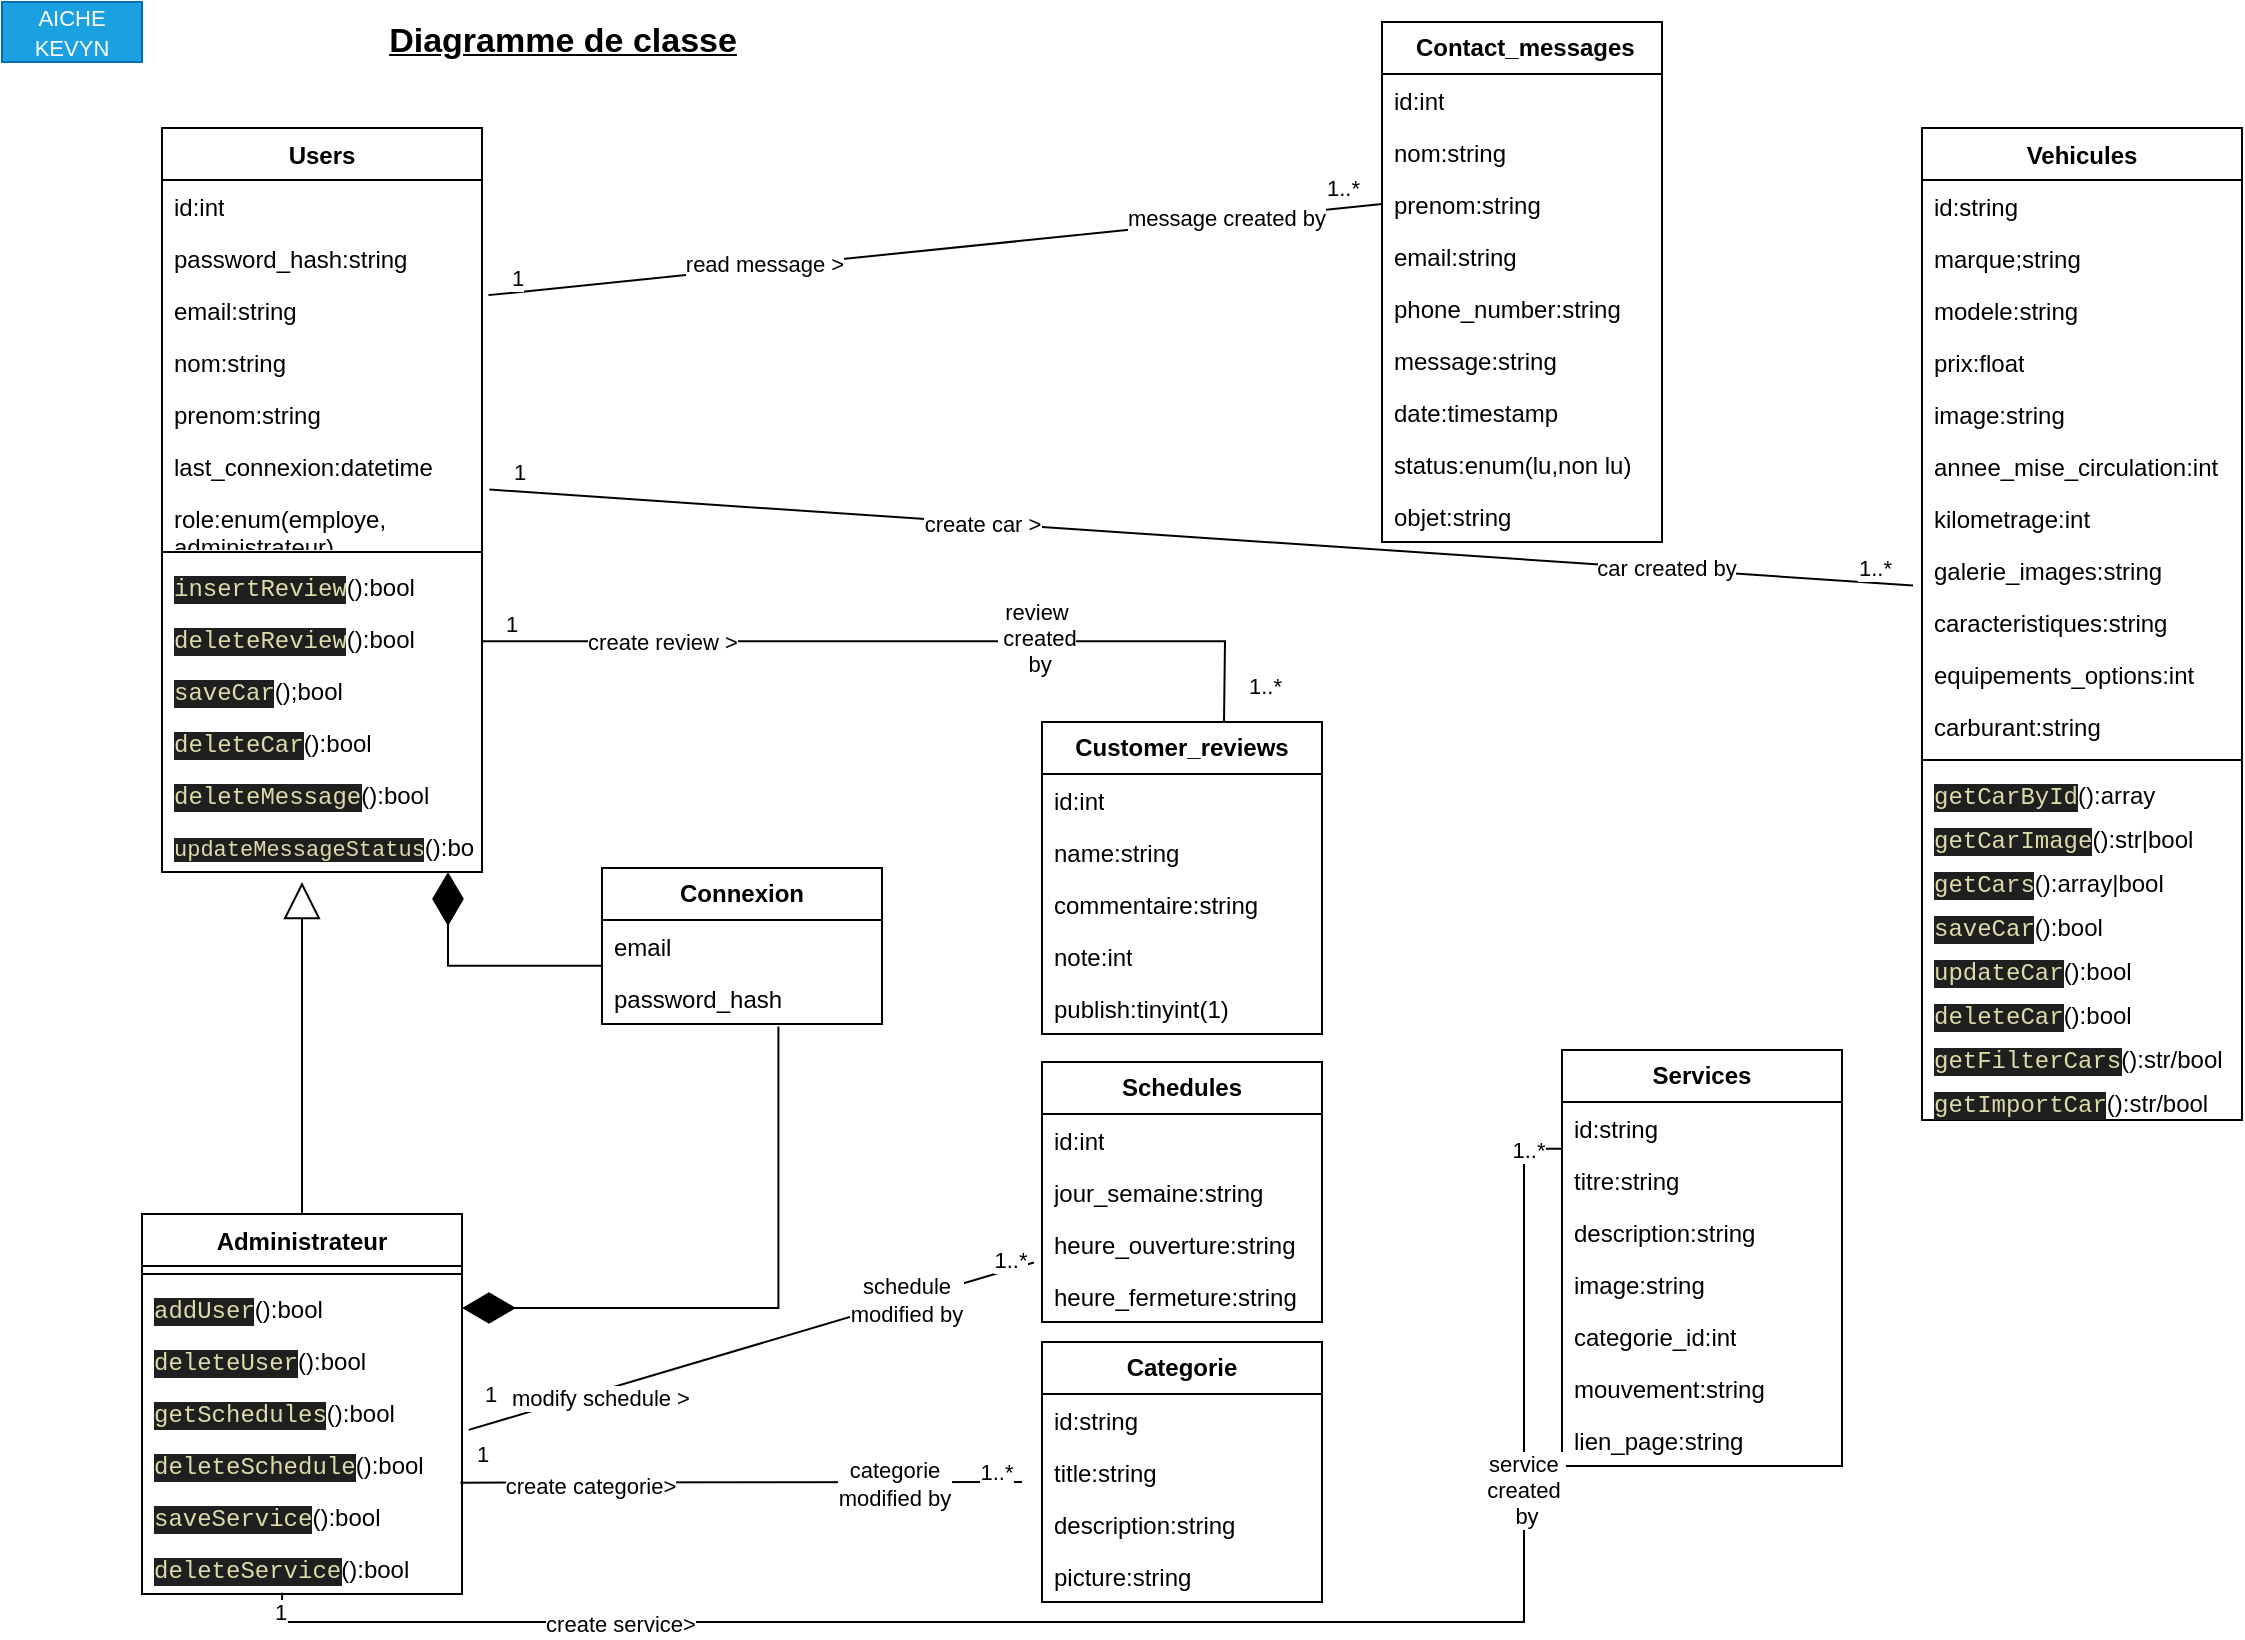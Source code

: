 <mxfile>
    <diagram name="Page-1" id="c4acf3e9-155e-7222-9cf6-157b1a14988f">
        <mxGraphModel dx="922" dy="896" grid="1" gridSize="10" guides="1" tooltips="1" connect="1" arrows="1" fold="1" page="1" pageScale="1" pageWidth="1169" pageHeight="827" background="none" math="0" shadow="0">
            <root>
                <mxCell id="0"/>
                <mxCell id="1" parent="0"/>
                <mxCell id="53FlVlRFDSj_RtPamVcs-13" value="&lt;b&gt;Services&lt;/b&gt;" style="swimlane;fontStyle=0;childLayout=stackLayout;horizontal=1;startSize=26;fillColor=none;horizontalStack=0;resizeParent=1;resizeParentMax=0;resizeLast=0;collapsible=1;marginBottom=0;whiteSpace=wrap;html=1;" parent="1" vertex="1">
                    <mxGeometry x="780" y="524" width="140" height="208" as="geometry"/>
                </mxCell>
                <mxCell id="53FlVlRFDSj_RtPamVcs-14" value="id:string" style="text;strokeColor=none;fillColor=none;align=left;verticalAlign=top;spacingLeft=4;spacingRight=4;overflow=hidden;rotatable=0;points=[[0,0.5],[1,0.5]];portConstraint=eastwest;whiteSpace=wrap;html=1;" parent="53FlVlRFDSj_RtPamVcs-13" vertex="1">
                    <mxGeometry y="26" width="140" height="26" as="geometry"/>
                </mxCell>
                <mxCell id="53FlVlRFDSj_RtPamVcs-15" value="titre:string" style="text;strokeColor=none;fillColor=none;align=left;verticalAlign=top;spacingLeft=4;spacingRight=4;overflow=hidden;rotatable=0;points=[[0,0.5],[1,0.5]];portConstraint=eastwest;whiteSpace=wrap;html=1;" parent="53FlVlRFDSj_RtPamVcs-13" vertex="1">
                    <mxGeometry y="52" width="140" height="26" as="geometry"/>
                </mxCell>
                <mxCell id="53FlVlRFDSj_RtPamVcs-16" value="description:string&lt;br&gt;" style="text;strokeColor=none;fillColor=none;align=left;verticalAlign=top;spacingLeft=4;spacingRight=4;overflow=hidden;rotatable=0;points=[[0,0.5],[1,0.5]];portConstraint=eastwest;whiteSpace=wrap;html=1;" parent="53FlVlRFDSj_RtPamVcs-13" vertex="1">
                    <mxGeometry y="78" width="140" height="26" as="geometry"/>
                </mxCell>
                <mxCell id="lZW8MPcfNKG7ufnOLVbW-39" value="image:string" style="text;strokeColor=none;fillColor=none;align=left;verticalAlign=top;spacingLeft=4;spacingRight=4;overflow=hidden;rotatable=0;points=[[0,0.5],[1,0.5]];portConstraint=eastwest;whiteSpace=wrap;html=1;" parent="53FlVlRFDSj_RtPamVcs-13" vertex="1">
                    <mxGeometry y="104" width="140" height="26" as="geometry"/>
                </mxCell>
                <mxCell id="8" value="categorie_id:int" style="text;strokeColor=none;fillColor=none;align=left;verticalAlign=top;spacingLeft=4;spacingRight=4;overflow=hidden;rotatable=0;points=[[0,0.5],[1,0.5]];portConstraint=eastwest;whiteSpace=wrap;html=1;" vertex="1" parent="53FlVlRFDSj_RtPamVcs-13">
                    <mxGeometry y="130" width="140" height="26" as="geometry"/>
                </mxCell>
                <mxCell id="9" value="mouvement:string" style="text;strokeColor=none;fillColor=none;align=left;verticalAlign=top;spacingLeft=4;spacingRight=4;overflow=hidden;rotatable=0;points=[[0,0.5],[1,0.5]];portConstraint=eastwest;whiteSpace=wrap;html=1;" vertex="1" parent="53FlVlRFDSj_RtPamVcs-13">
                    <mxGeometry y="156" width="140" height="26" as="geometry"/>
                </mxCell>
                <mxCell id="10" value="lien_page:string" style="text;strokeColor=none;fillColor=none;align=left;verticalAlign=top;spacingLeft=4;spacingRight=4;overflow=hidden;rotatable=0;points=[[0,0.5],[1,0.5]];portConstraint=eastwest;whiteSpace=wrap;html=1;" vertex="1" parent="53FlVlRFDSj_RtPamVcs-13">
                    <mxGeometry y="182" width="140" height="26" as="geometry"/>
                </mxCell>
                <mxCell id="53FlVlRFDSj_RtPamVcs-17" value="&lt;b&gt;Schedules&lt;/b&gt;" style="swimlane;fontStyle=0;childLayout=stackLayout;horizontal=1;startSize=26;fillColor=none;horizontalStack=0;resizeParent=1;resizeParentMax=0;resizeLast=0;collapsible=1;marginBottom=0;whiteSpace=wrap;html=1;" parent="1" vertex="1">
                    <mxGeometry x="520" y="530" width="140" height="130" as="geometry"/>
                </mxCell>
                <mxCell id="53FlVlRFDSj_RtPamVcs-18" value="id:int" style="text;strokeColor=none;fillColor=none;align=left;verticalAlign=top;spacingLeft=4;spacingRight=4;overflow=hidden;rotatable=0;points=[[0,0.5],[1,0.5]];portConstraint=eastwest;whiteSpace=wrap;html=1;" parent="53FlVlRFDSj_RtPamVcs-17" vertex="1">
                    <mxGeometry y="26" width="140" height="26" as="geometry"/>
                </mxCell>
                <mxCell id="53FlVlRFDSj_RtPamVcs-19" value="jour_semaine:string" style="text;strokeColor=none;fillColor=none;align=left;verticalAlign=top;spacingLeft=4;spacingRight=4;overflow=hidden;rotatable=0;points=[[0,0.5],[1,0.5]];portConstraint=eastwest;whiteSpace=wrap;html=1;" parent="53FlVlRFDSj_RtPamVcs-17" vertex="1">
                    <mxGeometry y="52" width="140" height="26" as="geometry"/>
                </mxCell>
                <mxCell id="53FlVlRFDSj_RtPamVcs-20" value="heure_ouverture:string" style="text;strokeColor=none;fillColor=none;align=left;verticalAlign=top;spacingLeft=4;spacingRight=4;overflow=hidden;rotatable=0;points=[[0,0.5],[1,0.5]];portConstraint=eastwest;whiteSpace=wrap;html=1;" parent="53FlVlRFDSj_RtPamVcs-17" vertex="1">
                    <mxGeometry y="78" width="140" height="26" as="geometry"/>
                </mxCell>
                <mxCell id="53FlVlRFDSj_RtPamVcs-23" value="heure_fermeture:string" style="text;strokeColor=none;fillColor=none;align=left;verticalAlign=top;spacingLeft=4;spacingRight=4;overflow=hidden;rotatable=0;points=[[0,0.5],[1,0.5]];portConstraint=eastwest;whiteSpace=wrap;html=1;" parent="53FlVlRFDSj_RtPamVcs-17" vertex="1">
                    <mxGeometry y="104" width="140" height="26" as="geometry"/>
                </mxCell>
                <mxCell id="53FlVlRFDSj_RtPamVcs-39" value="Users" style="swimlane;fontStyle=1;align=center;verticalAlign=top;childLayout=stackLayout;horizontal=1;startSize=26;horizontalStack=0;resizeParent=1;resizeParentMax=0;resizeLast=0;collapsible=1;marginBottom=0;whiteSpace=wrap;html=1;" parent="1" vertex="1">
                    <mxGeometry x="80" y="63" width="160" height="372" as="geometry"/>
                </mxCell>
                <mxCell id="53FlVlRFDSj_RtPamVcs-40" value="id:int" style="text;strokeColor=none;fillColor=none;align=left;verticalAlign=top;spacingLeft=4;spacingRight=4;overflow=hidden;rotatable=0;points=[[0,0.5],[1,0.5]];portConstraint=eastwest;whiteSpace=wrap;html=1;" parent="53FlVlRFDSj_RtPamVcs-39" vertex="1">
                    <mxGeometry y="26" width="160" height="26" as="geometry"/>
                </mxCell>
                <mxCell id="3" value="password_hash:string" style="text;strokeColor=none;fillColor=none;align=left;verticalAlign=top;spacingLeft=4;spacingRight=4;overflow=hidden;rotatable=0;points=[[0,0.5],[1,0.5]];portConstraint=eastwest;whiteSpace=wrap;html=1;" parent="53FlVlRFDSj_RtPamVcs-39" vertex="1">
                    <mxGeometry y="52" width="160" height="26" as="geometry"/>
                </mxCell>
                <mxCell id="53FlVlRFDSj_RtPamVcs-45" value="email:string" style="text;strokeColor=none;fillColor=none;align=left;verticalAlign=top;spacingLeft=4;spacingRight=4;overflow=hidden;rotatable=0;points=[[0,0.5],[1,0.5]];portConstraint=eastwest;whiteSpace=wrap;html=1;" parent="53FlVlRFDSj_RtPamVcs-39" vertex="1">
                    <mxGeometry y="78" width="160" height="26" as="geometry"/>
                </mxCell>
                <mxCell id="53FlVlRFDSj_RtPamVcs-47" value="nom:string" style="text;strokeColor=none;fillColor=none;align=left;verticalAlign=top;spacingLeft=4;spacingRight=4;overflow=hidden;rotatable=0;points=[[0,0.5],[1,0.5]];portConstraint=eastwest;whiteSpace=wrap;html=1;" parent="53FlVlRFDSj_RtPamVcs-39" vertex="1">
                    <mxGeometry y="104" width="160" height="26" as="geometry"/>
                </mxCell>
                <mxCell id="53FlVlRFDSj_RtPamVcs-48" value="prenom:string" style="text;strokeColor=none;fillColor=none;align=left;verticalAlign=top;spacingLeft=4;spacingRight=4;overflow=hidden;rotatable=0;points=[[0,0.5],[1,0.5]];portConstraint=eastwest;whiteSpace=wrap;html=1;" parent="53FlVlRFDSj_RtPamVcs-39" vertex="1">
                    <mxGeometry y="130" width="160" height="26" as="geometry"/>
                </mxCell>
                <mxCell id="lZW8MPcfNKG7ufnOLVbW-33" value="last_connexion:datetime" style="text;strokeColor=none;fillColor=none;align=left;verticalAlign=top;spacingLeft=4;spacingRight=4;overflow=hidden;rotatable=0;points=[[0,0.5],[1,0.5]];portConstraint=eastwest;whiteSpace=wrap;html=1;" parent="53FlVlRFDSj_RtPamVcs-39" vertex="1">
                    <mxGeometry y="156" width="160" height="26" as="geometry"/>
                </mxCell>
                <mxCell id="4" value="role:enum(employe, administrateur)" style="text;strokeColor=none;fillColor=none;align=left;verticalAlign=top;spacingLeft=4;spacingRight=4;overflow=hidden;rotatable=0;points=[[0,0.5],[1,0.5]];portConstraint=eastwest;whiteSpace=wrap;html=1;" parent="53FlVlRFDSj_RtPamVcs-39" vertex="1">
                    <mxGeometry y="182" width="160" height="26" as="geometry"/>
                </mxCell>
                <mxCell id="53FlVlRFDSj_RtPamVcs-41" value="" style="line;strokeWidth=1;fillColor=none;align=left;verticalAlign=middle;spacingTop=-1;spacingLeft=3;spacingRight=3;rotatable=0;labelPosition=right;points=[];portConstraint=eastwest;strokeColor=inherit;" parent="53FlVlRFDSj_RtPamVcs-39" vertex="1">
                    <mxGeometry y="208" width="160" height="8" as="geometry"/>
                </mxCell>
                <mxCell id="53FlVlRFDSj_RtPamVcs-42" value="&lt;span style=&quot;color: rgb(220, 220, 170); background-color: rgb(31, 31, 31); font-family: Consolas, &amp;quot;Courier New&amp;quot;, monospace;&quot;&gt;insertReview&lt;/span&gt;():bool" style="text;strokeColor=none;fillColor=none;align=left;verticalAlign=top;spacingLeft=4;spacingRight=4;overflow=hidden;rotatable=0;points=[[0,0.5],[1,0.5]];portConstraint=eastwest;whiteSpace=wrap;html=1;" parent="53FlVlRFDSj_RtPamVcs-39" vertex="1">
                    <mxGeometry y="216" width="160" height="26" as="geometry"/>
                </mxCell>
                <mxCell id="jp3fMDy3cj_2V2bVGMQW-10" value="&lt;span style=&quot;color: rgb(220, 220, 170); background-color: rgb(31, 31, 31); font-family: Consolas, &amp;quot;Courier New&amp;quot;, monospace;&quot;&gt;deleteReview&lt;/span&gt;():bool" style="text;strokeColor=none;fillColor=none;align=left;verticalAlign=top;spacingLeft=4;spacingRight=4;overflow=hidden;rotatable=0;points=[[0,0.5],[1,0.5]];portConstraint=eastwest;whiteSpace=wrap;html=1;" parent="53FlVlRFDSj_RtPamVcs-39" vertex="1">
                    <mxGeometry y="242" width="160" height="26" as="geometry"/>
                </mxCell>
                <mxCell id="53FlVlRFDSj_RtPamVcs-43" value="&lt;span style=&quot;color: rgb(220, 220, 170); background-color: rgb(31, 31, 31); font-family: Consolas, &amp;quot;Courier New&amp;quot;, monospace;&quot;&gt;saveCar&lt;/span&gt;();bool" style="text;strokeColor=none;fillColor=none;align=left;verticalAlign=top;spacingLeft=4;spacingRight=4;overflow=hidden;rotatable=0;points=[[0,0.5],[1,0.5]];portConstraint=eastwest;whiteSpace=wrap;html=1;" parent="53FlVlRFDSj_RtPamVcs-39" vertex="1">
                    <mxGeometry y="268" width="160" height="26" as="geometry"/>
                </mxCell>
                <mxCell id="jp3fMDy3cj_2V2bVGMQW-9" value="&lt;span style=&quot;color: rgb(220, 220, 170); background-color: rgb(31, 31, 31); font-family: Consolas, &amp;quot;Courier New&amp;quot;, monospace;&quot;&gt;deleteCar&lt;/span&gt;():bool" style="text;strokeColor=none;fillColor=none;align=left;verticalAlign=top;spacingLeft=4;spacingRight=4;overflow=hidden;rotatable=0;points=[[0,0.5],[1,0.5]];portConstraint=eastwest;whiteSpace=wrap;html=1;" parent="53FlVlRFDSj_RtPamVcs-39" vertex="1">
                    <mxGeometry y="294" width="160" height="26" as="geometry"/>
                </mxCell>
                <mxCell id="27" value="&lt;span style=&quot;color: rgb(220, 220, 170); background-color: rgb(31, 31, 31); font-family: Consolas, &amp;quot;Courier New&amp;quot;, monospace;&quot;&gt;deleteMessage&lt;/span&gt;():bool" style="text;strokeColor=none;fillColor=none;align=left;verticalAlign=top;spacingLeft=4;spacingRight=4;overflow=hidden;rotatable=0;points=[[0,0.5],[1,0.5]];portConstraint=eastwest;whiteSpace=wrap;html=1;" vertex="1" parent="53FlVlRFDSj_RtPamVcs-39">
                    <mxGeometry y="320" width="160" height="26" as="geometry"/>
                </mxCell>
                <mxCell id="28" value="&lt;span style=&quot;color: rgb(220, 220, 170); background-color: rgb(31, 31, 31); font-family: Consolas, &amp;quot;Courier New&amp;quot;, monospace; font-size: 11px;&quot;&gt;updateMessageStatus&lt;/span&gt;():bool" style="text;strokeColor=none;fillColor=none;align=left;verticalAlign=top;spacingLeft=4;spacingRight=4;overflow=hidden;rotatable=0;points=[[0,0.5],[1,0.5]];portConstraint=eastwest;whiteSpace=wrap;html=1;" vertex="1" parent="53FlVlRFDSj_RtPamVcs-39">
                    <mxGeometry y="346" width="160" height="26" as="geometry"/>
                </mxCell>
                <mxCell id="53FlVlRFDSj_RtPamVcs-49" value="Administrateur" style="swimlane;fontStyle=1;align=center;verticalAlign=top;childLayout=stackLayout;horizontal=1;startSize=26;horizontalStack=0;resizeParent=1;resizeParentMax=0;resizeLast=0;collapsible=1;marginBottom=0;whiteSpace=wrap;html=1;" parent="1" vertex="1">
                    <mxGeometry x="70" y="606" width="160" height="190" as="geometry"/>
                </mxCell>
                <mxCell id="53FlVlRFDSj_RtPamVcs-56" value="" style="line;strokeWidth=1;fillColor=none;align=left;verticalAlign=middle;spacingTop=-1;spacingLeft=3;spacingRight=3;rotatable=0;labelPosition=right;points=[];portConstraint=eastwest;strokeColor=inherit;" parent="53FlVlRFDSj_RtPamVcs-49" vertex="1">
                    <mxGeometry y="26" width="160" height="8" as="geometry"/>
                </mxCell>
                <mxCell id="53FlVlRFDSj_RtPamVcs-57" value="&lt;span style=&quot;color: rgb(220, 220, 170); background-color: rgb(31, 31, 31); font-family: Consolas, &amp;quot;Courier New&amp;quot;, monospace;&quot;&gt;addUser&lt;/span&gt;():bool" style="text;strokeColor=none;fillColor=none;align=left;verticalAlign=top;spacingLeft=4;spacingRight=4;overflow=hidden;rotatable=0;points=[[0,0.5],[1,0.5]];portConstraint=eastwest;whiteSpace=wrap;html=1;" parent="53FlVlRFDSj_RtPamVcs-49" vertex="1">
                    <mxGeometry y="34" width="160" height="26" as="geometry"/>
                </mxCell>
                <mxCell id="jp3fMDy3cj_2V2bVGMQW-17" value="&lt;span style=&quot;color: rgb(220, 220, 170); background-color: rgb(31, 31, 31); font-family: Consolas, &amp;quot;Courier New&amp;quot;, monospace;&quot;&gt;deleteUser&lt;/span&gt;():bool" style="text;strokeColor=none;fillColor=none;align=left;verticalAlign=top;spacingLeft=4;spacingRight=4;overflow=hidden;rotatable=0;points=[[0,0.5],[1,0.5]];portConstraint=eastwest;whiteSpace=wrap;html=1;" parent="53FlVlRFDSj_RtPamVcs-49" vertex="1">
                    <mxGeometry y="60" width="160" height="26" as="geometry"/>
                </mxCell>
                <mxCell id="53FlVlRFDSj_RtPamVcs-58" value="&lt;span style=&quot;color: rgb(220, 220, 170); background-color: rgb(31, 31, 31); font-family: Consolas, &amp;quot;Courier New&amp;quot;, monospace;&quot;&gt;getSchedules&lt;/span&gt;():bool" style="text;strokeColor=none;fillColor=none;align=left;verticalAlign=top;spacingLeft=4;spacingRight=4;overflow=hidden;rotatable=0;points=[[0,0.5],[1,0.5]];portConstraint=eastwest;whiteSpace=wrap;html=1;" parent="53FlVlRFDSj_RtPamVcs-49" vertex="1">
                    <mxGeometry y="86" width="160" height="26" as="geometry"/>
                </mxCell>
                <mxCell id="jp3fMDy3cj_2V2bVGMQW-16" value="&lt;span style=&quot;color: rgb(220, 220, 170); background-color: rgb(31, 31, 31); font-family: Consolas, &amp;quot;Courier New&amp;quot;, monospace;&quot;&gt;deleteSchedule&lt;/span&gt;():bool" style="text;strokeColor=none;fillColor=none;align=left;verticalAlign=top;spacingLeft=4;spacingRight=4;overflow=hidden;rotatable=0;points=[[0,0.5],[1,0.5]];portConstraint=eastwest;whiteSpace=wrap;html=1;" parent="53FlVlRFDSj_RtPamVcs-49" vertex="1">
                    <mxGeometry y="112" width="160" height="26" as="geometry"/>
                </mxCell>
                <mxCell id="53FlVlRFDSj_RtPamVcs-62" value="&lt;span style=&quot;color: rgb(220, 220, 170); background-color: rgb(31, 31, 31); font-family: Consolas, &amp;quot;Courier New&amp;quot;, monospace;&quot;&gt;saveService&lt;/span&gt;():bool" style="text;strokeColor=none;fillColor=none;align=left;verticalAlign=top;spacingLeft=4;spacingRight=4;overflow=hidden;rotatable=0;points=[[0,0.5],[1,0.5]];portConstraint=eastwest;whiteSpace=wrap;html=1;" parent="53FlVlRFDSj_RtPamVcs-49" vertex="1">
                    <mxGeometry y="138" width="160" height="26" as="geometry"/>
                </mxCell>
                <mxCell id="jp3fMDy3cj_2V2bVGMQW-13" value="&lt;span style=&quot;color: rgb(220, 220, 170); background-color: rgb(31, 31, 31); font-family: Consolas, &amp;quot;Courier New&amp;quot;, monospace;&quot;&gt;deleteService&lt;/span&gt;():bool" style="text;strokeColor=none;fillColor=none;align=left;verticalAlign=top;spacingLeft=4;spacingRight=4;overflow=hidden;rotatable=0;points=[[0,0.5],[1,0.5]];portConstraint=eastwest;whiteSpace=wrap;html=1;" parent="53FlVlRFDSj_RtPamVcs-49" vertex="1">
                    <mxGeometry y="164" width="160" height="26" as="geometry"/>
                </mxCell>
                <mxCell id="53FlVlRFDSj_RtPamVcs-61" value="" style="endArrow=block;endSize=16;endFill=0;html=1;rounded=0;exitX=0.5;exitY=0;exitDx=0;exitDy=0;" parent="1" source="53FlVlRFDSj_RtPamVcs-49" edge="1">
                    <mxGeometry width="160" relative="1" as="geometry">
                        <mxPoint x="980" y="563" as="sourcePoint"/>
                        <mxPoint x="150" y="440" as="targetPoint"/>
                    </mxGeometry>
                </mxCell>
                <mxCell id="53FlVlRFDSj_RtPamVcs-63" value="&lt;font style=&quot;font-size: 17px;&quot;&gt;&lt;u style=&quot;&quot;&gt;Diagramme de classe&lt;/u&gt;&lt;/font&gt;" style="text;align=center;fontStyle=1;verticalAlign=middle;spacingLeft=3;spacingRight=3;strokeColor=none;rotatable=0;points=[[0,0.5],[1,0.5]];portConstraint=eastwest;html=1;" parent="1" vertex="1">
                    <mxGeometry x="110" width="340" height="40" as="geometry"/>
                </mxCell>
                <mxCell id="53FlVlRFDSj_RtPamVcs-64" value="&lt;b&gt;Customer_reviews&lt;/b&gt;" style="swimlane;fontStyle=0;childLayout=stackLayout;horizontal=1;startSize=26;fillColor=none;horizontalStack=0;resizeParent=1;resizeParentMax=0;resizeLast=0;collapsible=1;marginBottom=0;whiteSpace=wrap;html=1;" parent="1" vertex="1">
                    <mxGeometry x="520" y="360" width="140" height="156" as="geometry">
                        <mxRectangle x="530" y="401" width="90" height="30" as="alternateBounds"/>
                    </mxGeometry>
                </mxCell>
                <mxCell id="53FlVlRFDSj_RtPamVcs-65" value="id:int" style="text;strokeColor=none;fillColor=none;align=left;verticalAlign=top;spacingLeft=4;spacingRight=4;overflow=hidden;rotatable=0;points=[[0,0.5],[1,0.5]];portConstraint=eastwest;whiteSpace=wrap;html=1;" parent="53FlVlRFDSj_RtPamVcs-64" vertex="1">
                    <mxGeometry y="26" width="140" height="26" as="geometry"/>
                </mxCell>
                <mxCell id="53FlVlRFDSj_RtPamVcs-70" value="name:string" style="text;strokeColor=none;fillColor=none;align=left;verticalAlign=top;spacingLeft=4;spacingRight=4;overflow=hidden;rotatable=0;points=[[0,0.5],[1,0.5]];portConstraint=eastwest;whiteSpace=wrap;html=1;" parent="53FlVlRFDSj_RtPamVcs-64" vertex="1">
                    <mxGeometry y="52" width="140" height="26" as="geometry"/>
                </mxCell>
                <mxCell id="53FlVlRFDSj_RtPamVcs-71" value="commentaire:string" style="text;strokeColor=none;fillColor=none;align=left;verticalAlign=top;spacingLeft=4;spacingRight=4;overflow=hidden;rotatable=0;points=[[0,0.5],[1,0.5]];portConstraint=eastwest;whiteSpace=wrap;html=1;" parent="53FlVlRFDSj_RtPamVcs-64" vertex="1">
                    <mxGeometry y="78" width="140" height="26" as="geometry"/>
                </mxCell>
                <mxCell id="53FlVlRFDSj_RtPamVcs-72" value="note:int" style="text;strokeColor=none;fillColor=none;align=left;verticalAlign=top;spacingLeft=4;spacingRight=4;overflow=hidden;rotatable=0;points=[[0,0.5],[1,0.5]];portConstraint=eastwest;whiteSpace=wrap;html=1;" parent="53FlVlRFDSj_RtPamVcs-64" vertex="1">
                    <mxGeometry y="104" width="140" height="26" as="geometry"/>
                </mxCell>
                <mxCell id="5" value="publish:tinyint(1)" style="text;strokeColor=none;fillColor=none;align=left;verticalAlign=top;spacingLeft=4;spacingRight=4;overflow=hidden;rotatable=0;points=[[0,0.5],[1,0.5]];portConstraint=eastwest;whiteSpace=wrap;html=1;" parent="53FlVlRFDSj_RtPamVcs-64" vertex="1">
                    <mxGeometry y="130" width="140" height="26" as="geometry"/>
                </mxCell>
                <mxCell id="53FlVlRFDSj_RtPamVcs-79" value="" style="endArrow=none;html=1;rounded=0;entryX=-0.028;entryY=0.797;entryDx=0;entryDy=0;exitX=1.023;exitY=0.954;exitDx=0;exitDy=0;strokeColor=default;exitPerimeter=0;entryPerimeter=0;" parent="1" target="53FlVlRFDSj_RtPamVcs-33" edge="1" source="lZW8MPcfNKG7ufnOLVbW-33">
                    <mxGeometry relative="1" as="geometry">
                        <mxPoint x="240.32" y="198.096" as="sourcePoint"/>
                        <mxPoint x="930" y="203" as="targetPoint"/>
                        <Array as="points">
                            <mxPoint x="780" y="280"/>
                        </Array>
                    </mxGeometry>
                </mxCell>
                <mxCell id="53FlVlRFDSj_RtPamVcs-80" value="1" style="edgeLabel;resizable=0;html=1;align=left;verticalAlign=bottom;" parent="53FlVlRFDSj_RtPamVcs-79" connectable="0" vertex="1">
                    <mxGeometry x="-1" relative="1" as="geometry">
                        <mxPoint x="10" as="offset"/>
                    </mxGeometry>
                </mxCell>
                <mxCell id="53FlVlRFDSj_RtPamVcs-81" value="1..*" style="edgeLabel;resizable=0;html=1;align=right;verticalAlign=bottom;" parent="53FlVlRFDSj_RtPamVcs-79" connectable="0" vertex="1">
                    <mxGeometry x="1" relative="1" as="geometry">
                        <mxPoint x="-10" as="offset"/>
                    </mxGeometry>
                </mxCell>
                <mxCell id="53FlVlRFDSj_RtPamVcs-100" value="create car &amp;gt;" style="edgeLabel;html=1;align=center;verticalAlign=middle;resizable=0;points=[];arcSize=59;" parent="53FlVlRFDSj_RtPamVcs-79" vertex="1" connectable="0">
                    <mxGeometry x="-0.023" y="1" relative="1" as="geometry">
                        <mxPoint x="-102" y="-6" as="offset"/>
                    </mxGeometry>
                </mxCell>
                <mxCell id="jp3fMDy3cj_2V2bVGMQW-1" value="car created by" style="edgeLabel;html=1;align=center;verticalAlign=middle;resizable=0;points=[];" parent="53FlVlRFDSj_RtPamVcs-79" vertex="1" connectable="0">
                    <mxGeometry x="0.651" y="1" relative="1" as="geometry">
                        <mxPoint as="offset"/>
                    </mxGeometry>
                </mxCell>
                <mxCell id="53FlVlRFDSj_RtPamVcs-85" value="" style="endArrow=none;html=1;edgeStyle=orthogonalEdgeStyle;rounded=0;exitX=0.999;exitY=0.563;exitDx=0;exitDy=0;exitPerimeter=0;" parent="1" source="jp3fMDy3cj_2V2bVGMQW-10" edge="1">
                    <mxGeometry relative="1" as="geometry">
                        <mxPoint x="250" y="313" as="sourcePoint"/>
                        <mxPoint x="611" y="360" as="targetPoint"/>
                    </mxGeometry>
                </mxCell>
                <mxCell id="53FlVlRFDSj_RtPamVcs-86" value="1" style="edgeLabel;resizable=0;html=1;align=left;verticalAlign=bottom;" parent="53FlVlRFDSj_RtPamVcs-85" connectable="0" vertex="1">
                    <mxGeometry x="-1" relative="1" as="geometry">
                        <mxPoint x="10" as="offset"/>
                    </mxGeometry>
                </mxCell>
                <mxCell id="53FlVlRFDSj_RtPamVcs-87" value="1..*" style="edgeLabel;resizable=0;html=1;align=right;verticalAlign=bottom;" parent="53FlVlRFDSj_RtPamVcs-85" connectable="0" vertex="1">
                    <mxGeometry x="1" relative="1" as="geometry">
                        <mxPoint x="29" y="-9" as="offset"/>
                    </mxGeometry>
                </mxCell>
                <mxCell id="53FlVlRFDSj_RtPamVcs-102" value="create review &amp;gt;" style="edgeLabel;html=1;align=center;verticalAlign=middle;resizable=0;points=[];" parent="53FlVlRFDSj_RtPamVcs-85" vertex="1" connectable="0">
                    <mxGeometry x="0.25" relative="1" as="geometry">
                        <mxPoint x="-168" as="offset"/>
                    </mxGeometry>
                </mxCell>
                <mxCell id="jp3fMDy3cj_2V2bVGMQW-2" value="review&lt;br&gt;&amp;nbsp;created&lt;br&gt;&amp;nbsp;by" style="edgeLabel;html=1;align=center;verticalAlign=middle;resizable=0;points=[];" parent="53FlVlRFDSj_RtPamVcs-85" vertex="1" connectable="0">
                    <mxGeometry x="0.541" y="2" relative="1" as="geometry">
                        <mxPoint x="-41" as="offset"/>
                    </mxGeometry>
                </mxCell>
                <mxCell id="jp3fMDy3cj_2V2bVGMQW-26" value="" style="endArrow=none;html=1;rounded=0;exitX=1.021;exitY=-0.156;exitDx=0;exitDy=0;exitPerimeter=0;entryX=-0.029;entryY=-0.145;entryDx=0;entryDy=0;entryPerimeter=0;" parent="1" source="jp3fMDy3cj_2V2bVGMQW-16" target="53FlVlRFDSj_RtPamVcs-23" edge="1">
                    <mxGeometry width="50" height="50" relative="1" as="geometry">
                        <mxPoint x="390" y="683" as="sourcePoint"/>
                        <mxPoint x="510" y="710" as="targetPoint"/>
                        <Array as="points"/>
                    </mxGeometry>
                </mxCell>
                <mxCell id="jp3fMDy3cj_2V2bVGMQW-27" value="modify schedule &amp;gt;" style="edgeLabel;html=1;align=center;verticalAlign=middle;resizable=0;points=[];" parent="jp3fMDy3cj_2V2bVGMQW-26" vertex="1" connectable="0">
                    <mxGeometry x="-0.589" y="-3" relative="1" as="geometry">
                        <mxPoint x="7" y="-2" as="offset"/>
                    </mxGeometry>
                </mxCell>
                <mxCell id="jp3fMDy3cj_2V2bVGMQW-28" value="schedule&lt;br&gt;modified by" style="edgeLabel;html=1;align=center;verticalAlign=middle;resizable=0;points=[];" parent="jp3fMDy3cj_2V2bVGMQW-26" vertex="1" connectable="0">
                    <mxGeometry x="0.574" y="-1" relative="1" as="geometry">
                        <mxPoint x="-4" as="offset"/>
                    </mxGeometry>
                </mxCell>
                <mxCell id="jp3fMDy3cj_2V2bVGMQW-35" value="1" style="edgeLabel;html=1;align=center;verticalAlign=middle;resizable=0;points=[];" parent="jp3fMDy3cj_2V2bVGMQW-26" vertex="1" connectable="0">
                    <mxGeometry x="-0.921" y="1" relative="1" as="geometry">
                        <mxPoint y="-14" as="offset"/>
                    </mxGeometry>
                </mxCell>
                <mxCell id="jp3fMDy3cj_2V2bVGMQW-36" value="1..*" style="edgeLabel;html=1;align=center;verticalAlign=middle;resizable=0;points=[];" parent="jp3fMDy3cj_2V2bVGMQW-26" vertex="1" connectable="0">
                    <mxGeometry x="0.907" y="-3" relative="1" as="geometry">
                        <mxPoint y="-8" as="offset"/>
                    </mxGeometry>
                </mxCell>
                <mxCell id="jp3fMDy3cj_2V2bVGMQW-29" value="" style="endArrow=none;html=1;rounded=0;entryX=0.002;entryY=0.901;entryDx=0;entryDy=0;exitX=0.444;exitY=0.974;exitDx=0;exitDy=0;exitPerimeter=0;edgeStyle=orthogonalEdgeStyle;entryPerimeter=0;" parent="1" target="53FlVlRFDSj_RtPamVcs-14" edge="1">
                    <mxGeometry width="50" height="50" relative="1" as="geometry">
                        <mxPoint x="140.04" y="795.324" as="sourcePoint"/>
                        <mxPoint x="760" y="573" as="targetPoint"/>
                        <Array as="points">
                            <mxPoint x="140" y="810"/>
                            <mxPoint x="761" y="810"/>
                            <mxPoint x="761" y="573"/>
                        </Array>
                    </mxGeometry>
                </mxCell>
                <mxCell id="jp3fMDy3cj_2V2bVGMQW-30" value="create service&amp;gt;" style="edgeLabel;html=1;align=center;verticalAlign=middle;resizable=0;points=[];" parent="jp3fMDy3cj_2V2bVGMQW-29" vertex="1" connectable="0">
                    <mxGeometry x="-0.589" y="-3" relative="1" as="geometry">
                        <mxPoint y="-2" as="offset"/>
                    </mxGeometry>
                </mxCell>
                <mxCell id="jp3fMDy3cj_2V2bVGMQW-31" value="service&amp;nbsp;&lt;br&gt;created&amp;nbsp;&lt;br&gt;by" style="edgeLabel;html=1;align=center;verticalAlign=middle;resizable=0;points=[];" parent="jp3fMDy3cj_2V2bVGMQW-29" vertex="1" connectable="0">
                    <mxGeometry x="0.574" y="-1" relative="1" as="geometry">
                        <mxPoint as="offset"/>
                    </mxGeometry>
                </mxCell>
                <mxCell id="jp3fMDy3cj_2V2bVGMQW-32" value="1" style="edgeLabel;html=1;align=center;verticalAlign=middle;resizable=0;points=[];" parent="jp3fMDy3cj_2V2bVGMQW-29" vertex="1" connectable="0">
                    <mxGeometry x="-0.977" y="-1" relative="1" as="geometry">
                        <mxPoint y="-1" as="offset"/>
                    </mxGeometry>
                </mxCell>
                <mxCell id="jp3fMDy3cj_2V2bVGMQW-34" value="1..*" style="edgeLabel;html=1;align=center;verticalAlign=middle;resizable=0;points=[];" parent="jp3fMDy3cj_2V2bVGMQW-29" vertex="1" connectable="0">
                    <mxGeometry x="0.961" relative="1" as="geometry">
                        <mxPoint as="offset"/>
                    </mxGeometry>
                </mxCell>
                <mxCell id="lZW8MPcfNKG7ufnOLVbW-1" value="Vehicules" style="swimlane;fontStyle=1;align=center;verticalAlign=top;childLayout=stackLayout;horizontal=1;startSize=26;horizontalStack=0;resizeParent=1;resizeParentMax=0;resizeLast=0;collapsible=1;marginBottom=0;whiteSpace=wrap;html=1;" parent="1" vertex="1">
                    <mxGeometry x="960" y="63" width="160" height="496" as="geometry"/>
                </mxCell>
                <mxCell id="53FlVlRFDSj_RtPamVcs-25" value="id:string" style="text;strokeColor=none;fillColor=none;align=left;verticalAlign=top;spacingLeft=4;spacingRight=4;overflow=hidden;rotatable=0;points=[[0,0.5],[1,0.5]];portConstraint=eastwest;whiteSpace=wrap;html=1;" parent="lZW8MPcfNKG7ufnOLVbW-1" vertex="1">
                    <mxGeometry y="26" width="160" height="26" as="geometry"/>
                </mxCell>
                <mxCell id="53FlVlRFDSj_RtPamVcs-28" value="marque;string" style="text;strokeColor=none;fillColor=none;align=left;verticalAlign=top;spacingLeft=4;spacingRight=4;overflow=hidden;rotatable=0;points=[[0,0.5],[1,0.5]];portConstraint=eastwest;whiteSpace=wrap;html=1;" parent="lZW8MPcfNKG7ufnOLVbW-1" vertex="1">
                    <mxGeometry y="52" width="160" height="26" as="geometry"/>
                </mxCell>
                <mxCell id="53FlVlRFDSj_RtPamVcs-29" value="modele:string" style="text;strokeColor=none;fillColor=none;align=left;verticalAlign=top;spacingLeft=4;spacingRight=4;overflow=hidden;rotatable=0;points=[[0,0.5],[1,0.5]];portConstraint=eastwest;whiteSpace=wrap;html=1;" parent="lZW8MPcfNKG7ufnOLVbW-1" vertex="1">
                    <mxGeometry y="78" width="160" height="26" as="geometry"/>
                </mxCell>
                <mxCell id="53FlVlRFDSj_RtPamVcs-31" value="prix:float" style="text;strokeColor=none;fillColor=none;align=left;verticalAlign=top;spacingLeft=4;spacingRight=4;overflow=hidden;rotatable=0;points=[[0,0.5],[1,0.5]];portConstraint=eastwest;whiteSpace=wrap;html=1;" parent="lZW8MPcfNKG7ufnOLVbW-1" vertex="1">
                    <mxGeometry y="104" width="160" height="26" as="geometry"/>
                </mxCell>
                <mxCell id="53FlVlRFDSj_RtPamVcs-37" value="image:string" style="text;strokeColor=none;fillColor=none;align=left;verticalAlign=top;spacingLeft=4;spacingRight=4;overflow=hidden;rotatable=0;points=[[0,0.5],[1,0.5]];portConstraint=eastwest;whiteSpace=wrap;html=1;" parent="lZW8MPcfNKG7ufnOLVbW-1" vertex="1">
                    <mxGeometry y="130" width="160" height="26" as="geometry"/>
                </mxCell>
                <mxCell id="53FlVlRFDSj_RtPamVcs-30" value="annee_mise_circulation:int" style="text;strokeColor=none;fillColor=none;align=left;verticalAlign=top;spacingLeft=4;spacingRight=4;overflow=hidden;rotatable=0;points=[[0,0.5],[1,0.5]];portConstraint=eastwest;whiteSpace=wrap;html=1;" parent="lZW8MPcfNKG7ufnOLVbW-1" vertex="1">
                    <mxGeometry y="156" width="160" height="26" as="geometry"/>
                </mxCell>
                <mxCell id="53FlVlRFDSj_RtPamVcs-32" value="kilometrage:int" style="text;strokeColor=none;fillColor=none;align=left;verticalAlign=top;spacingLeft=4;spacingRight=4;overflow=hidden;rotatable=0;points=[[0,0.5],[1,0.5]];portConstraint=eastwest;whiteSpace=wrap;html=1;" parent="lZW8MPcfNKG7ufnOLVbW-1" vertex="1">
                    <mxGeometry y="182" width="160" height="26" as="geometry"/>
                </mxCell>
                <mxCell id="53FlVlRFDSj_RtPamVcs-33" value="galerie_images:string" style="text;strokeColor=none;fillColor=none;align=left;verticalAlign=top;spacingLeft=4;spacingRight=4;overflow=hidden;rotatable=0;points=[[0,0.5],[1,0.5]];portConstraint=eastwest;whiteSpace=wrap;html=1;" parent="lZW8MPcfNKG7ufnOLVbW-1" vertex="1">
                    <mxGeometry y="208" width="160" height="26" as="geometry"/>
                </mxCell>
                <mxCell id="53FlVlRFDSj_RtPamVcs-34" value="caracteristiques:string" style="text;strokeColor=none;fillColor=none;align=left;verticalAlign=top;spacingLeft=4;spacingRight=4;overflow=hidden;rotatable=0;points=[[0,0.5],[1,0.5]];portConstraint=eastwest;whiteSpace=wrap;html=1;" parent="lZW8MPcfNKG7ufnOLVbW-1" vertex="1">
                    <mxGeometry y="234" width="160" height="26" as="geometry"/>
                </mxCell>
                <mxCell id="53FlVlRFDSj_RtPamVcs-35" value="equipements_options:int" style="text;strokeColor=none;fillColor=none;align=left;verticalAlign=top;spacingLeft=4;spacingRight=4;overflow=hidden;rotatable=0;points=[[0,0.5],[1,0.5]];portConstraint=eastwest;whiteSpace=wrap;html=1;" parent="lZW8MPcfNKG7ufnOLVbW-1" vertex="1">
                    <mxGeometry y="260" width="160" height="26" as="geometry"/>
                </mxCell>
                <mxCell id="53FlVlRFDSj_RtPamVcs-36" value="carburant:string" style="text;strokeColor=none;fillColor=none;align=left;verticalAlign=top;spacingLeft=4;spacingRight=4;overflow=hidden;rotatable=0;points=[[0,0.5],[1,0.5]];portConstraint=eastwest;whiteSpace=wrap;html=1;" parent="lZW8MPcfNKG7ufnOLVbW-1" vertex="1">
                    <mxGeometry y="286" width="160" height="26" as="geometry"/>
                </mxCell>
                <mxCell id="lZW8MPcfNKG7ufnOLVbW-7" value="" style="line;strokeWidth=1;fillColor=none;align=left;verticalAlign=middle;spacingTop=-1;spacingLeft=3;spacingRight=3;rotatable=0;labelPosition=right;points=[];portConstraint=eastwest;strokeColor=inherit;" parent="lZW8MPcfNKG7ufnOLVbW-1" vertex="1">
                    <mxGeometry y="312" width="160" height="8" as="geometry"/>
                </mxCell>
                <mxCell id="lZW8MPcfNKG7ufnOLVbW-18" value="&lt;span style=&quot;color: rgb(220, 220, 170); background-color: rgb(31, 31, 31); font-family: Consolas, &amp;quot;Courier New&amp;quot;, monospace;&quot;&gt;&lt;font style=&quot;font-size: 12px;&quot;&gt;getCarById&lt;/font&gt;&lt;/span&gt;():array" style="text;strokeColor=none;fillColor=none;align=left;verticalAlign=top;spacingLeft=4;spacingRight=4;overflow=hidden;rotatable=0;points=[[0,0.5],[1,0.5]];portConstraint=eastwest;whiteSpace=wrap;html=1;" parent="lZW8MPcfNKG7ufnOLVbW-1" vertex="1">
                    <mxGeometry y="320" width="160" height="22" as="geometry"/>
                </mxCell>
                <mxCell id="lZW8MPcfNKG7ufnOLVbW-17" value="&lt;span style=&quot;color: rgb(220, 220, 170); background-color: rgb(31, 31, 31); font-family: Consolas, &amp;quot;Courier New&amp;quot;, monospace;&quot;&gt;&lt;font style=&quot;font-size: 12px;&quot;&gt;getCarImage&lt;/font&gt;&lt;/span&gt;():str|bool" style="text;strokeColor=none;fillColor=none;align=left;verticalAlign=top;spacingLeft=4;spacingRight=4;overflow=hidden;rotatable=0;points=[[0,0.5],[1,0.5]];portConstraint=eastwest;whiteSpace=wrap;html=1;" parent="lZW8MPcfNKG7ufnOLVbW-1" vertex="1">
                    <mxGeometry y="342" width="160" height="22" as="geometry"/>
                </mxCell>
                <mxCell id="lZW8MPcfNKG7ufnOLVbW-19" value="&lt;span style=&quot;color: rgb(220, 220, 170); background-color: rgb(31, 31, 31); font-family: Consolas, &amp;quot;Courier New&amp;quot;, monospace;&quot;&gt;&lt;font style=&quot;font-size: 12px;&quot;&gt;getCars&lt;/font&gt;&lt;/span&gt;():array|bool" style="text;strokeColor=none;fillColor=none;align=left;verticalAlign=top;spacingLeft=4;spacingRight=4;overflow=hidden;rotatable=0;points=[[0,0.5],[1,0.5]];portConstraint=eastwest;whiteSpace=wrap;html=1;" parent="lZW8MPcfNKG7ufnOLVbW-1" vertex="1">
                    <mxGeometry y="364" width="160" height="22" as="geometry"/>
                </mxCell>
                <mxCell id="lZW8MPcfNKG7ufnOLVbW-20" value="&lt;span style=&quot;color: rgb(220, 220, 170); background-color: rgb(31, 31, 31); font-family: Consolas, &amp;quot;Courier New&amp;quot;, monospace;&quot;&gt;&lt;font style=&quot;font-size: 12px;&quot;&gt;saveCar&lt;/font&gt;&lt;/span&gt;():bool" style="text;strokeColor=none;fillColor=none;align=left;verticalAlign=top;spacingLeft=4;spacingRight=4;overflow=hidden;rotatable=0;points=[[0,0.5],[1,0.5]];portConstraint=eastwest;whiteSpace=wrap;html=1;" parent="lZW8MPcfNKG7ufnOLVbW-1" vertex="1">
                    <mxGeometry y="386" width="160" height="22" as="geometry"/>
                </mxCell>
                <mxCell id="7" value="&lt;span style=&quot;color: rgb(220, 220, 170); background-color: rgb(31, 31, 31); font-family: Consolas, &amp;quot;Courier New&amp;quot;, monospace;&quot;&gt;&lt;font style=&quot;font-size: 12px;&quot;&gt;updateCar&lt;/font&gt;&lt;/span&gt;():bool" style="text;strokeColor=none;fillColor=none;align=left;verticalAlign=top;spacingLeft=4;spacingRight=4;overflow=hidden;rotatable=0;points=[[0,0.5],[1,0.5]];portConstraint=eastwest;whiteSpace=wrap;html=1;" vertex="1" parent="lZW8MPcfNKG7ufnOLVbW-1">
                    <mxGeometry y="408" width="160" height="22" as="geometry"/>
                </mxCell>
                <mxCell id="lZW8MPcfNKG7ufnOLVbW-21" value="&lt;span style=&quot;color: rgb(220, 220, 170); background-color: rgb(31, 31, 31); font-family: Consolas, &amp;quot;Courier New&amp;quot;, monospace;&quot;&gt;&lt;font style=&quot;font-size: 12px;&quot;&gt;deleteCar&lt;/font&gt;&lt;/span&gt;():bool" style="text;strokeColor=none;fillColor=none;align=left;verticalAlign=top;spacingLeft=4;spacingRight=4;overflow=hidden;rotatable=0;points=[[0,0.5],[1,0.5]];portConstraint=eastwest;whiteSpace=wrap;html=1;" parent="lZW8MPcfNKG7ufnOLVbW-1" vertex="1">
                    <mxGeometry y="430" width="160" height="22" as="geometry"/>
                </mxCell>
                <mxCell id="lZW8MPcfNKG7ufnOLVbW-22" value="&lt;span style=&quot;color: rgb(220, 220, 170); background-color: rgb(31, 31, 31); font-family: Consolas, &amp;quot;Courier New&amp;quot;, monospace;&quot;&gt;&lt;font style=&quot;font-size: 12px;&quot;&gt;getFilterCars&lt;/font&gt;&lt;/span&gt;():str/bool" style="text;strokeColor=none;fillColor=none;align=left;verticalAlign=top;spacingLeft=4;spacingRight=4;overflow=hidden;rotatable=0;points=[[0,0.5],[1,0.5]];portConstraint=eastwest;whiteSpace=wrap;html=1;" parent="lZW8MPcfNKG7ufnOLVbW-1" vertex="1">
                    <mxGeometry y="452" width="160" height="22" as="geometry"/>
                </mxCell>
                <mxCell id="lZW8MPcfNKG7ufnOLVbW-25" value="&lt;span style=&quot;color: rgb(220, 220, 170); background-color: rgb(31, 31, 31); font-family: Consolas, &amp;quot;Courier New&amp;quot;, monospace;&quot;&gt;&lt;font style=&quot;font-size: 12px;&quot;&gt;getImportCar&lt;/font&gt;&lt;/span&gt;():str/bool" style="text;strokeColor=none;fillColor=none;align=left;verticalAlign=top;spacingLeft=4;spacingRight=4;overflow=hidden;rotatable=0;points=[[0,0.5],[1,0.5]];portConstraint=eastwest;whiteSpace=wrap;html=1;" parent="lZW8MPcfNKG7ufnOLVbW-1" vertex="1">
                    <mxGeometry y="474" width="160" height="22" as="geometry"/>
                </mxCell>
                <mxCell id="lZW8MPcfNKG7ufnOLVbW-40" value="&lt;b&gt;Connexion&lt;/b&gt;" style="swimlane;fontStyle=0;childLayout=stackLayout;horizontal=1;startSize=26;fillColor=none;horizontalStack=0;resizeParent=1;resizeParentMax=0;resizeLast=0;collapsible=1;marginBottom=0;whiteSpace=wrap;html=1;" parent="1" vertex="1">
                    <mxGeometry x="300" y="433" width="140" height="78" as="geometry"/>
                </mxCell>
                <mxCell id="HSwQb8Ln-L50XnhRW7P5-1" value="email&lt;br&gt;" style="text;strokeColor=none;fillColor=none;align=left;verticalAlign=top;spacingLeft=4;spacingRight=4;overflow=hidden;rotatable=0;points=[[0,0.5],[1,0.5]];portConstraint=eastwest;whiteSpace=wrap;html=1;" parent="lZW8MPcfNKG7ufnOLVbW-40" vertex="1">
                    <mxGeometry y="26" width="140" height="26" as="geometry"/>
                </mxCell>
                <mxCell id="lZW8MPcfNKG7ufnOLVbW-45" value="password_hash" style="text;strokeColor=none;fillColor=none;align=left;verticalAlign=top;spacingLeft=4;spacingRight=4;overflow=hidden;rotatable=0;points=[[0,0.5],[1,0.5]];portConstraint=eastwest;whiteSpace=wrap;html=1;" parent="lZW8MPcfNKG7ufnOLVbW-40" vertex="1">
                    <mxGeometry y="52" width="140" height="26" as="geometry"/>
                </mxCell>
                <mxCell id="HSwQb8Ln-L50XnhRW7P5-2" value="" style="endArrow=diamondThin;endFill=1;endSize=24;html=1;rounded=0;exitX=-0.002;exitY=0.881;exitDx=0;exitDy=0;exitPerimeter=0;edgeStyle=orthogonalEdgeStyle;" parent="1" source="HSwQb8Ln-L50XnhRW7P5-1" target="28" edge="1">
                    <mxGeometry width="160" relative="1" as="geometry">
                        <mxPoint x="296.64" y="480.29" as="sourcePoint"/>
                        <mxPoint x="225.12" y="369.996" as="targetPoint"/>
                        <Array as="points">
                            <mxPoint x="223" y="482"/>
                        </Array>
                    </mxGeometry>
                </mxCell>
                <mxCell id="ZDGbNA2lRF_4UybOYg9d-1" value="" style="endArrow=diamondThin;endFill=1;endSize=24;html=1;rounded=0;entryX=1;entryY=0.5;entryDx=0;entryDy=0;edgeStyle=orthogonalEdgeStyle;exitX=0.63;exitY=1.049;exitDx=0;exitDy=0;exitPerimeter=0;" parent="1" source="lZW8MPcfNKG7ufnOLVbW-45" target="53FlVlRFDSj_RtPamVcs-57" edge="1">
                    <mxGeometry width="160" relative="1" as="geometry">
                        <mxPoint x="383" y="520" as="sourcePoint"/>
                        <mxPoint x="331.5" y="540" as="targetPoint"/>
                        <Array as="points">
                            <mxPoint x="388" y="653"/>
                        </Array>
                    </mxGeometry>
                </mxCell>
                <mxCell id="6" value="&lt;span style=&quot;font-size: 11px;&quot;&gt;AICHE KEVYN&lt;/span&gt;" style="text;strokeColor=#006EAF;align=center;fillColor=#1ba1e2;html=1;verticalAlign=middle;whiteSpace=wrap;rounded=0;fontColor=#ffffff;" vertex="1" parent="1">
                    <mxGeometry width="70" height="30" as="geometry"/>
                </mxCell>
                <mxCell id="12" value="&lt;b&gt;&amp;nbsp;Contact_messages&lt;/b&gt;" style="swimlane;fontStyle=0;childLayout=stackLayout;horizontal=1;startSize=26;fillColor=none;horizontalStack=0;resizeParent=1;resizeParentMax=0;resizeLast=0;collapsible=1;marginBottom=0;whiteSpace=wrap;html=1;" vertex="1" parent="1">
                    <mxGeometry x="690" y="10" width="140" height="260" as="geometry">
                        <mxRectangle x="530" y="401" width="90" height="30" as="alternateBounds"/>
                    </mxGeometry>
                </mxCell>
                <mxCell id="13" value="id:int" style="text;strokeColor=none;fillColor=none;align=left;verticalAlign=top;spacingLeft=4;spacingRight=4;overflow=hidden;rotatable=0;points=[[0,0.5],[1,0.5]];portConstraint=eastwest;whiteSpace=wrap;html=1;" vertex="1" parent="12">
                    <mxGeometry y="26" width="140" height="26" as="geometry"/>
                </mxCell>
                <mxCell id="14" value="nom:string" style="text;strokeColor=none;fillColor=none;align=left;verticalAlign=top;spacingLeft=4;spacingRight=4;overflow=hidden;rotatable=0;points=[[0,0.5],[1,0.5]];portConstraint=eastwest;whiteSpace=wrap;html=1;" vertex="1" parent="12">
                    <mxGeometry y="52" width="140" height="26" as="geometry"/>
                </mxCell>
                <mxCell id="15" value="prenom:string" style="text;strokeColor=none;fillColor=none;align=left;verticalAlign=top;spacingLeft=4;spacingRight=4;overflow=hidden;rotatable=0;points=[[0,0.5],[1,0.5]];portConstraint=eastwest;whiteSpace=wrap;html=1;" vertex="1" parent="12">
                    <mxGeometry y="78" width="140" height="26" as="geometry"/>
                </mxCell>
                <mxCell id="16" value="email:string" style="text;strokeColor=none;fillColor=none;align=left;verticalAlign=top;spacingLeft=4;spacingRight=4;overflow=hidden;rotatable=0;points=[[0,0.5],[1,0.5]];portConstraint=eastwest;whiteSpace=wrap;html=1;" vertex="1" parent="12">
                    <mxGeometry y="104" width="140" height="26" as="geometry"/>
                </mxCell>
                <mxCell id="17" value="phone_number:string" style="text;strokeColor=none;fillColor=none;align=left;verticalAlign=top;spacingLeft=4;spacingRight=4;overflow=hidden;rotatable=0;points=[[0,0.5],[1,0.5]];portConstraint=eastwest;whiteSpace=wrap;html=1;" vertex="1" parent="12">
                    <mxGeometry y="130" width="140" height="26" as="geometry"/>
                </mxCell>
                <mxCell id="23" value="message:string" style="text;strokeColor=none;fillColor=none;align=left;verticalAlign=top;spacingLeft=4;spacingRight=4;overflow=hidden;rotatable=0;points=[[0,0.5],[1,0.5]];portConstraint=eastwest;whiteSpace=wrap;html=1;" vertex="1" parent="12">
                    <mxGeometry y="156" width="140" height="26" as="geometry"/>
                </mxCell>
                <mxCell id="24" value="date:timestamp" style="text;strokeColor=none;fillColor=none;align=left;verticalAlign=top;spacingLeft=4;spacingRight=4;overflow=hidden;rotatable=0;points=[[0,0.5],[1,0.5]];portConstraint=eastwest;whiteSpace=wrap;html=1;" vertex="1" parent="12">
                    <mxGeometry y="182" width="140" height="26" as="geometry"/>
                </mxCell>
                <mxCell id="25" value="status:enum(lu,non lu)" style="text;strokeColor=none;fillColor=none;align=left;verticalAlign=top;spacingLeft=4;spacingRight=4;overflow=hidden;rotatable=0;points=[[0,0.5],[1,0.5]];portConstraint=eastwest;whiteSpace=wrap;html=1;" vertex="1" parent="12">
                    <mxGeometry y="208" width="140" height="26" as="geometry"/>
                </mxCell>
                <mxCell id="26" value="objet:string" style="text;strokeColor=none;fillColor=none;align=left;verticalAlign=top;spacingLeft=4;spacingRight=4;overflow=hidden;rotatable=0;points=[[0,0.5],[1,0.5]];portConstraint=eastwest;whiteSpace=wrap;html=1;" vertex="1" parent="12">
                    <mxGeometry y="234" width="140" height="26" as="geometry"/>
                </mxCell>
                <mxCell id="18" value="" style="endArrow=none;html=1;rounded=0;entryX=0;entryY=0.5;entryDx=0;entryDy=0;exitX=1.02;exitY=0.214;exitDx=0;exitDy=0;exitPerimeter=0;strokeColor=default;" edge="1" parent="1" source="53FlVlRFDSj_RtPamVcs-45" target="15">
                    <mxGeometry relative="1" as="geometry">
                        <mxPoint x="201.92" y="114.546" as="sourcePoint"/>
                        <mxPoint x="920.0" y="141.456" as="targetPoint"/>
                    </mxGeometry>
                </mxCell>
                <mxCell id="19" value="1" style="edgeLabel;resizable=0;html=1;align=left;verticalAlign=bottom;" connectable="0" vertex="1" parent="18">
                    <mxGeometry x="-1" relative="1" as="geometry">
                        <mxPoint x="10" as="offset"/>
                    </mxGeometry>
                </mxCell>
                <mxCell id="20" value="1..*" style="edgeLabel;resizable=0;html=1;align=right;verticalAlign=bottom;" connectable="0" vertex="1" parent="18">
                    <mxGeometry x="1" relative="1" as="geometry">
                        <mxPoint x="-10" as="offset"/>
                    </mxGeometry>
                </mxCell>
                <mxCell id="21" value="read message &amp;gt;" style="edgeLabel;html=1;align=center;verticalAlign=middle;resizable=0;points=[];arcSize=59;" vertex="1" connectable="0" parent="18">
                    <mxGeometry x="-0.023" y="1" relative="1" as="geometry">
                        <mxPoint x="-81" y="7" as="offset"/>
                    </mxGeometry>
                </mxCell>
                <mxCell id="22" value="message created by" style="edgeLabel;html=1;align=center;verticalAlign=middle;resizable=0;points=[];" vertex="1" connectable="0" parent="18">
                    <mxGeometry x="0.651" y="1" relative="1" as="geometry">
                        <mxPoint as="offset"/>
                    </mxGeometry>
                </mxCell>
                <mxCell id="29" value="&lt;b&gt;Categorie&lt;/b&gt;" style="swimlane;fontStyle=0;childLayout=stackLayout;horizontal=1;startSize=26;fillColor=none;horizontalStack=0;resizeParent=1;resizeParentMax=0;resizeLast=0;collapsible=1;marginBottom=0;whiteSpace=wrap;html=1;" vertex="1" parent="1">
                    <mxGeometry x="520" y="670" width="140" height="130" as="geometry"/>
                </mxCell>
                <mxCell id="30" value="id:string" style="text;strokeColor=none;fillColor=none;align=left;verticalAlign=top;spacingLeft=4;spacingRight=4;overflow=hidden;rotatable=0;points=[[0,0.5],[1,0.5]];portConstraint=eastwest;whiteSpace=wrap;html=1;" vertex="1" parent="29">
                    <mxGeometry y="26" width="140" height="26" as="geometry"/>
                </mxCell>
                <mxCell id="31" value="title:string" style="text;strokeColor=none;fillColor=none;align=left;verticalAlign=top;spacingLeft=4;spacingRight=4;overflow=hidden;rotatable=0;points=[[0,0.5],[1,0.5]];portConstraint=eastwest;whiteSpace=wrap;html=1;" vertex="1" parent="29">
                    <mxGeometry y="52" width="140" height="26" as="geometry"/>
                </mxCell>
                <mxCell id="32" value="description:string&lt;br&gt;" style="text;strokeColor=none;fillColor=none;align=left;verticalAlign=top;spacingLeft=4;spacingRight=4;overflow=hidden;rotatable=0;points=[[0,0.5],[1,0.5]];portConstraint=eastwest;whiteSpace=wrap;html=1;" vertex="1" parent="29">
                    <mxGeometry y="78" width="140" height="26" as="geometry"/>
                </mxCell>
                <mxCell id="33" value="picture:string" style="text;strokeColor=none;fillColor=none;align=left;verticalAlign=top;spacingLeft=4;spacingRight=4;overflow=hidden;rotatable=0;points=[[0,0.5],[1,0.5]];portConstraint=eastwest;whiteSpace=wrap;html=1;" vertex="1" parent="29">
                    <mxGeometry y="104" width="140" height="26" as="geometry"/>
                </mxCell>
                <mxCell id="43" value="" style="endArrow=none;html=1;rounded=0;exitX=0.995;exitY=-0.141;exitDx=0;exitDy=0;exitPerimeter=0;" edge="1" parent="1" source="53FlVlRFDSj_RtPamVcs-62">
                    <mxGeometry width="50" height="50" relative="1" as="geometry">
                        <mxPoint x="243.36" y="723.944" as="sourcePoint"/>
                        <mxPoint x="510" y="740" as="targetPoint"/>
                        <Array as="points"/>
                    </mxGeometry>
                </mxCell>
                <mxCell id="44" value="create categorie&amp;gt;" style="edgeLabel;html=1;align=center;verticalAlign=middle;resizable=0;points=[];" vertex="1" connectable="0" parent="43">
                    <mxGeometry x="-0.589" y="-3" relative="1" as="geometry">
                        <mxPoint x="7" y="-2" as="offset"/>
                    </mxGeometry>
                </mxCell>
                <mxCell id="45" value="categorie&lt;br&gt;modified by" style="edgeLabel;html=1;align=center;verticalAlign=middle;resizable=0;points=[];" vertex="1" connectable="0" parent="43">
                    <mxGeometry x="0.574" y="-1" relative="1" as="geometry">
                        <mxPoint x="-4" as="offset"/>
                    </mxGeometry>
                </mxCell>
                <mxCell id="46" value="1" style="edgeLabel;html=1;align=center;verticalAlign=middle;resizable=0;points=[];" vertex="1" connectable="0" parent="43">
                    <mxGeometry x="-0.921" y="1" relative="1" as="geometry">
                        <mxPoint y="-14" as="offset"/>
                    </mxGeometry>
                </mxCell>
                <mxCell id="47" value="1..*" style="edgeLabel;html=1;align=center;verticalAlign=middle;resizable=0;points=[];" vertex="1" connectable="0" parent="43">
                    <mxGeometry x="0.907" y="-3" relative="1" as="geometry">
                        <mxPoint y="-8" as="offset"/>
                    </mxGeometry>
                </mxCell>
            </root>
        </mxGraphModel>
    </diagram>
</mxfile>